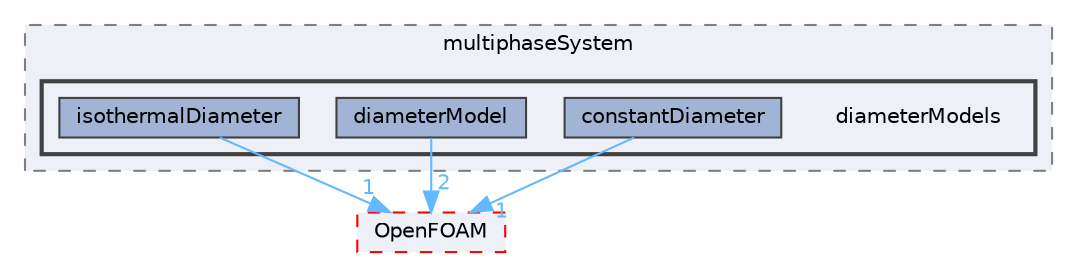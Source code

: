 digraph "src/phaseSystemModels/multiphaseEuler/multiphaseSystem/diameterModels"
{
 // LATEX_PDF_SIZE
  bgcolor="transparent";
  edge [fontname=Helvetica,fontsize=10,labelfontname=Helvetica,labelfontsize=10];
  node [fontname=Helvetica,fontsize=10,shape=box,height=0.2,width=0.4];
  compound=true
  subgraph clusterdir_a738d6d40203858f5aaf3cf892e0ec68 {
    graph [ bgcolor="#edf0f7", pencolor="grey50", label="multiphaseSystem", fontname=Helvetica,fontsize=10 style="filled,dashed", URL="dir_a738d6d40203858f5aaf3cf892e0ec68.html",tooltip=""]
  subgraph clusterdir_538a314a2ed9b300b2cfed49a680031c {
    graph [ bgcolor="#edf0f7", pencolor="grey25", label="", fontname=Helvetica,fontsize=10 style="filled,bold", URL="dir_538a314a2ed9b300b2cfed49a680031c.html",tooltip=""]
    dir_538a314a2ed9b300b2cfed49a680031c [shape=plaintext, label="diameterModels"];
  dir_803228a7949d660efcdcb9449989498d [label="constantDiameter", fillcolor="#a2b4d6", color="grey25", style="filled", URL="dir_803228a7949d660efcdcb9449989498d.html",tooltip=""];
  dir_7b7b75d09ffe3db156959fa2485128f2 [label="diameterModel", fillcolor="#a2b4d6", color="grey25", style="filled", URL="dir_7b7b75d09ffe3db156959fa2485128f2.html",tooltip=""];
  dir_f999c7057871acd33e62b4e52ea8a10b [label="isothermalDiameter", fillcolor="#a2b4d6", color="grey25", style="filled", URL="dir_f999c7057871acd33e62b4e52ea8a10b.html",tooltip=""];
  }
  }
  dir_c5473ff19b20e6ec4dfe5c310b3778a8 [label="OpenFOAM", fillcolor="#edf0f7", color="red", style="filled,dashed", URL="dir_c5473ff19b20e6ec4dfe5c310b3778a8.html",tooltip=""];
  dir_803228a7949d660efcdcb9449989498d->dir_c5473ff19b20e6ec4dfe5c310b3778a8 [headlabel="1", labeldistance=1.5 headhref="dir_000622_002695.html" href="dir_000622_002695.html" color="steelblue1" fontcolor="steelblue1"];
  dir_7b7b75d09ffe3db156959fa2485128f2->dir_c5473ff19b20e6ec4dfe5c310b3778a8 [headlabel="2", labeldistance=1.5 headhref="dir_000912_002695.html" href="dir_000912_002695.html" color="steelblue1" fontcolor="steelblue1"];
  dir_f999c7057871acd33e62b4e52ea8a10b->dir_c5473ff19b20e6ec4dfe5c310b3778a8 [headlabel="1", labeldistance=1.5 headhref="dir_001980_002695.html" href="dir_001980_002695.html" color="steelblue1" fontcolor="steelblue1"];
}
